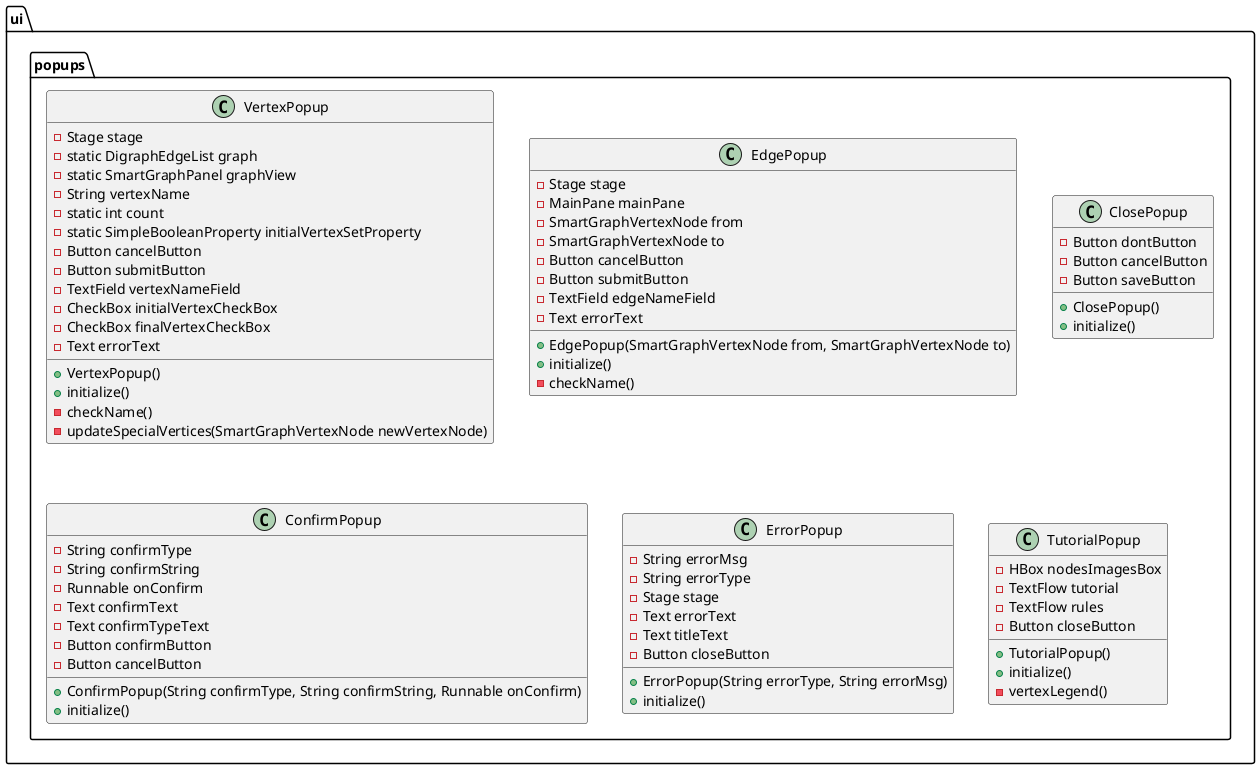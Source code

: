 @startuml

package ui.popups {
   
    class VertexPopup {
        - Stage stage
        - static DigraphEdgeList graph
        - static SmartGraphPanel graphView
        - String vertexName
        - static int count
        - static SimpleBooleanProperty initialVertexSetProperty
        - Button cancelButton
        - Button submitButton
        - TextField vertexNameField
        - CheckBox initialVertexCheckBox
        - CheckBox finalVertexCheckBox
        - Text errorText
        + VertexPopup()
        + initialize()
        - checkName()
        - updateSpecialVertices(SmartGraphVertexNode newVertexNode)
    }
    class EdgePopup {
        - Stage stage
        - MainPane mainPane
        - SmartGraphVertexNode from
        - SmartGraphVertexNode to
        - Button cancelButton
        - Button submitButton
        - TextField edgeNameField
        - Text errorText
        + EdgePopup(SmartGraphVertexNode from, SmartGraphVertexNode to)
        + initialize()
        - checkName()
    }   
    class ClosePopup {
        - Button dontButton
        - Button cancelButton
        - Button saveButton
        + ClosePopup()
        + initialize()
    }
    class ConfirmPopup {
        - String confirmType
        - String confirmString
        - Runnable onConfirm
        - Text confirmText
        - Text confirmTypeText
        - Button confirmButton
        - Button cancelButton
        + ConfirmPopup(String confirmType, String confirmString, Runnable onConfirm)
        + initialize()
    } 
    class ErrorPopup {
        - String errorMsg
        - String errorType
        - Stage stage
        - Text errorText
        - Text titleText
        - Button closeButton
        + ErrorPopup(String errorType, String errorMsg)
        + initialize()
    }
    class TutorialPopup {
        - HBox nodesImagesBox
        - TextFlow tutorial
        - TextFlow rules
        - Button closeButton
        + TutorialPopup()
        + initialize()
        - vertexLegend()
    }
    
}

@enduml